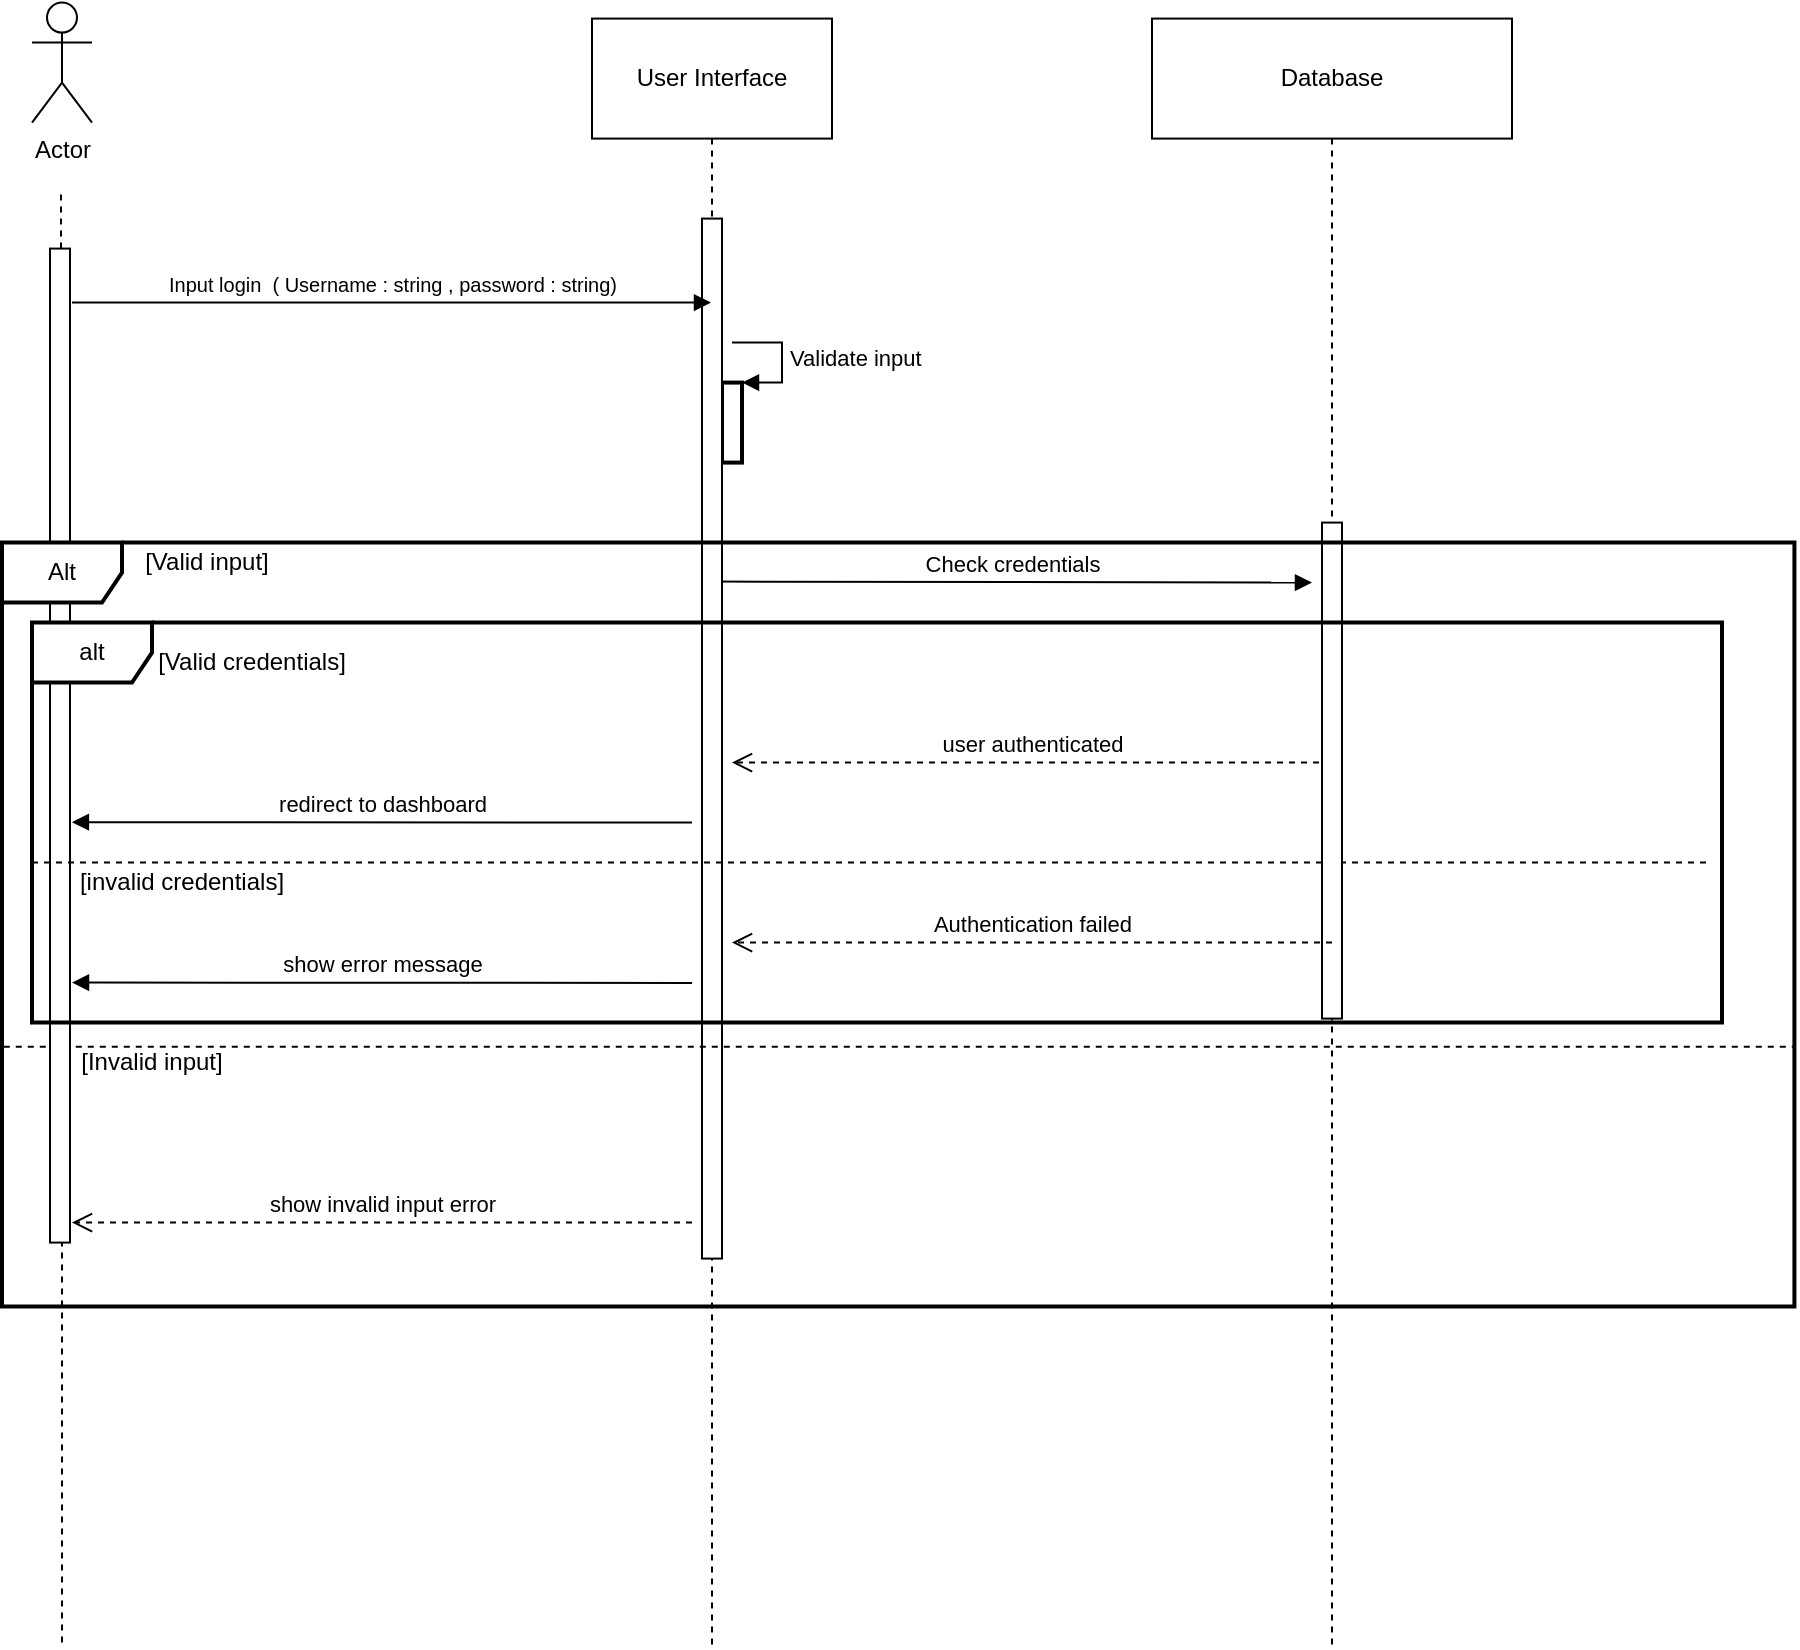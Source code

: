 <mxfile version="12.6.7" type="github">
  <diagram name="Page-1" id="13e1069c-82ec-6db2-03f1-153e76fe0fe0">
    <mxGraphModel dx="2031" dy="1151" grid="1" gridSize="10" guides="1" tooltips="1" connect="1" arrows="1" fold="1" page="1" pageScale="1" pageWidth="1100" pageHeight="850" background="#ffffff" math="0" shadow="0">
      <root>
        <mxCell id="0"/>
        <mxCell id="1" parent="0"/>
        <mxCell id="LGssNAwwSkv_0TUU7D-E-40" value="Check credentials" style="html=1;verticalAlign=bottom;endArrow=block;exitX=0.5;exitY=0.349;exitDx=0;exitDy=0;exitPerimeter=0;" edge="1" parent="1" source="LGssNAwwSkv_0TUU7D-E-11">
          <mxGeometry width="80" relative="1" as="geometry">
            <mxPoint x="415" y="302.89" as="sourcePoint"/>
            <mxPoint x="745" y="303.29" as="targetPoint"/>
          </mxGeometry>
        </mxCell>
        <mxCell id="LGssNAwwSkv_0TUU7D-E-1" value="Actor" style="shape=umlActor;verticalLabelPosition=bottom;labelBackgroundColor=#ffffff;verticalAlign=top;html=1;" vertex="1" parent="1">
          <mxGeometry x="105" y="13.29" width="30" height="60" as="geometry"/>
        </mxCell>
        <mxCell id="LGssNAwwSkv_0TUU7D-E-3" value="User Interface" style="shape=umlLifeline;perimeter=lifelinePerimeter;whiteSpace=wrap;html=1;container=1;collapsible=0;recursiveResize=0;outlineConnect=0;size=60;" vertex="1" parent="1">
          <mxGeometry x="385" y="21.29" width="120" height="814" as="geometry"/>
        </mxCell>
        <mxCell id="LGssNAwwSkv_0TUU7D-E-25" value="" style="html=1;points=[];perimeter=orthogonalPerimeter;strokeWidth=2;" vertex="1" parent="LGssNAwwSkv_0TUU7D-E-3">
          <mxGeometry x="65" y="182" width="10" height="40" as="geometry"/>
        </mxCell>
        <mxCell id="LGssNAwwSkv_0TUU7D-E-26" value="Validate input" style="edgeStyle=orthogonalEdgeStyle;html=1;align=left;spacingLeft=2;endArrow=block;rounded=0;entryX=1;entryY=0;" edge="1" target="LGssNAwwSkv_0TUU7D-E-25" parent="LGssNAwwSkv_0TUU7D-E-3">
          <mxGeometry relative="1" as="geometry">
            <mxPoint x="70" y="162" as="sourcePoint"/>
            <Array as="points">
              <mxPoint x="95" y="162"/>
            </Array>
          </mxGeometry>
        </mxCell>
        <mxCell id="LGssNAwwSkv_0TUU7D-E-11" value="" style="html=1;points=[];perimeter=orthogonalPerimeter;" vertex="1" parent="LGssNAwwSkv_0TUU7D-E-3">
          <mxGeometry x="55" y="100" width="10" height="520" as="geometry"/>
        </mxCell>
        <mxCell id="LGssNAwwSkv_0TUU7D-E-5" value="" style="endArrow=none;dashed=1;html=1;" edge="1" parent="1" source="LGssNAwwSkv_0TUU7D-E-29">
          <mxGeometry width="50" height="50" relative="1" as="geometry">
            <mxPoint x="120.5" y="837.29" as="sourcePoint"/>
            <mxPoint x="119.5" y="107.29" as="targetPoint"/>
          </mxGeometry>
        </mxCell>
        <mxCell id="LGssNAwwSkv_0TUU7D-E-17" value="" style="endArrow=none;dashed=1;html=1;entryX=1;entryY=0.66;entryDx=0;entryDy=0;entryPerimeter=0;exitX=0.001;exitY=0.66;exitDx=0;exitDy=0;exitPerimeter=0;" edge="1" parent="1" source="LGssNAwwSkv_0TUU7D-E-16" target="LGssNAwwSkv_0TUU7D-E-16">
          <mxGeometry width="50" height="50" relative="1" as="geometry">
            <mxPoint x="115" y="493.29" as="sourcePoint"/>
            <mxPoint x="445" y="473.29" as="targetPoint"/>
          </mxGeometry>
        </mxCell>
        <mxCell id="LGssNAwwSkv_0TUU7D-E-29" value="" style="html=1;points=[];perimeter=orthogonalPerimeter;strokeWidth=1;" vertex="1" parent="1">
          <mxGeometry x="114" y="136.29" width="10" height="497" as="geometry"/>
        </mxCell>
        <mxCell id="LGssNAwwSkv_0TUU7D-E-30" value="" style="endArrow=none;dashed=1;html=1;" edge="1" parent="1" target="LGssNAwwSkv_0TUU7D-E-29">
          <mxGeometry width="50" height="50" relative="1" as="geometry">
            <mxPoint x="120" y="833.29" as="sourcePoint"/>
            <mxPoint x="119.5" y="107.29" as="targetPoint"/>
          </mxGeometry>
        </mxCell>
        <mxCell id="LGssNAwwSkv_0TUU7D-E-34" value="[Invalid input]" style="text;html=1;strokeColor=none;fillColor=none;align=center;verticalAlign=middle;whiteSpace=wrap;rounded=0;" vertex="1" parent="1">
          <mxGeometry x="125" y="533.29" width="80" height="20" as="geometry"/>
        </mxCell>
        <mxCell id="LGssNAwwSkv_0TUU7D-E-42" value="[Valid credentials]" style="text;html=1;strokeColor=none;fillColor=none;align=center;verticalAlign=middle;whiteSpace=wrap;rounded=0;" vertex="1" parent="1">
          <mxGeometry x="165" y="333.29" width="100" height="20" as="geometry"/>
        </mxCell>
        <mxCell id="LGssNAwwSkv_0TUU7D-E-44" value="user authenticated" style="html=1;verticalAlign=bottom;endArrow=open;dashed=1;endSize=8;" edge="1" parent="1" source="LGssNAwwSkv_0TUU7D-E-4">
          <mxGeometry relative="1" as="geometry">
            <mxPoint x="755.04" y="393.65" as="sourcePoint"/>
            <mxPoint x="455" y="393.29" as="targetPoint"/>
            <Array as="points">
              <mxPoint x="625" y="393.29"/>
            </Array>
          </mxGeometry>
        </mxCell>
        <mxCell id="LGssNAwwSkv_0TUU7D-E-45" value="redirect to dashboard" style="html=1;verticalAlign=bottom;endArrow=block;entryX=0.039;entryY=0.366;entryDx=0;entryDy=0;entryPerimeter=0;" edge="1" parent="1" target="LGssNAwwSkv_0TUU7D-E-16">
          <mxGeometry width="80" relative="1" as="geometry">
            <mxPoint x="435" y="423.29" as="sourcePoint"/>
            <mxPoint x="295" y="443.29" as="targetPoint"/>
          </mxGeometry>
        </mxCell>
        <mxCell id="LGssNAwwSkv_0TUU7D-E-46" value="" style="endArrow=none;dashed=1;html=1;" edge="1" parent="1">
          <mxGeometry width="50" height="50" relative="1" as="geometry">
            <mxPoint x="105" y="443.29" as="sourcePoint"/>
            <mxPoint x="945" y="443.29" as="targetPoint"/>
          </mxGeometry>
        </mxCell>
        <mxCell id="LGssNAwwSkv_0TUU7D-E-47" value="[invalid credentials]" style="text;html=1;strokeColor=none;fillColor=none;align=center;verticalAlign=middle;whiteSpace=wrap;rounded=0;" vertex="1" parent="1">
          <mxGeometry x="125" y="443.29" width="110" height="20" as="geometry"/>
        </mxCell>
        <mxCell id="LGssNAwwSkv_0TUU7D-E-31" value="show invalid input error" style="html=1;verticalAlign=bottom;endArrow=open;dashed=1;endSize=8;" edge="1" parent="1">
          <mxGeometry relative="1" as="geometry">
            <mxPoint x="435" y="623.29" as="sourcePoint"/>
            <mxPoint x="125" y="623.29" as="targetPoint"/>
            <Array as="points">
              <mxPoint x="265" y="623.29"/>
            </Array>
          </mxGeometry>
        </mxCell>
        <mxCell id="LGssNAwwSkv_0TUU7D-E-4" value="Database" style="shape=umlLifeline;perimeter=lifelinePerimeter;whiteSpace=wrap;html=1;container=1;collapsible=0;recursiveResize=0;outlineConnect=0;size=60;" vertex="1" parent="1">
          <mxGeometry x="665" y="21.29" width="180" height="814" as="geometry"/>
        </mxCell>
        <mxCell id="LGssNAwwSkv_0TUU7D-E-53" value="" style="html=1;points=[];perimeter=orthogonalPerimeter;strokeWidth=1;" vertex="1" parent="LGssNAwwSkv_0TUU7D-E-4">
          <mxGeometry x="85" y="252" width="10" height="248" as="geometry"/>
        </mxCell>
        <mxCell id="LGssNAwwSkv_0TUU7D-E-8" value="&lt;font style=&quot;font-size: 10px&quot;&gt;Input login&amp;nbsp; ( Username : string , password : string)&lt;/font&gt;" style="html=1;verticalAlign=bottom;endArrow=block;" edge="1" parent="1" target="LGssNAwwSkv_0TUU7D-E-3">
          <mxGeometry width="80" relative="1" as="geometry">
            <mxPoint x="125" y="163.29" as="sourcePoint"/>
            <mxPoint x="195" y="163.29" as="targetPoint"/>
          </mxGeometry>
        </mxCell>
        <mxCell id="LGssNAwwSkv_0TUU7D-E-50" value="Authentication failed" style="html=1;verticalAlign=bottom;endArrow=open;dashed=1;endSize=8;" edge="1" parent="1">
          <mxGeometry relative="1" as="geometry">
            <mxPoint x="755" y="483.29" as="sourcePoint"/>
            <mxPoint x="455" y="483.29" as="targetPoint"/>
            <Array as="points">
              <mxPoint x="585" y="483.29"/>
            </Array>
          </mxGeometry>
        </mxCell>
        <mxCell id="LGssNAwwSkv_0TUU7D-E-51" value="show error message" style="html=1;verticalAlign=bottom;endArrow=block;entryX=0.039;entryY=0.366;entryDx=0;entryDy=0;entryPerimeter=0;" edge="1" parent="1">
          <mxGeometry width="80" relative="1" as="geometry">
            <mxPoint x="435.05" y="503.48" as="sourcePoint"/>
            <mxPoint x="125.002" y="503.292" as="targetPoint"/>
          </mxGeometry>
        </mxCell>
        <mxCell id="LGssNAwwSkv_0TUU7D-E-36" value="alt" style="shape=umlFrame;whiteSpace=wrap;html=1;strokeWidth=2;" vertex="1" parent="1">
          <mxGeometry x="105" y="323.29" width="845" height="200" as="geometry"/>
        </mxCell>
        <mxCell id="LGssNAwwSkv_0TUU7D-E-18" value="[Valid input]" style="text;html=1;strokeColor=none;fillColor=none;align=center;verticalAlign=middle;whiteSpace=wrap;rounded=0;" vertex="1" parent="1">
          <mxGeometry x="150" y="283.29" width="85" height="20" as="geometry"/>
        </mxCell>
        <mxCell id="LGssNAwwSkv_0TUU7D-E-16" value="Alt" style="shape=umlFrame;whiteSpace=wrap;html=1;strokeWidth=2;width=60;height=30;" vertex="1" parent="1">
          <mxGeometry x="90" y="283.29" width="896.21" height="382" as="geometry"/>
        </mxCell>
      </root>
    </mxGraphModel>
  </diagram>
</mxfile>
